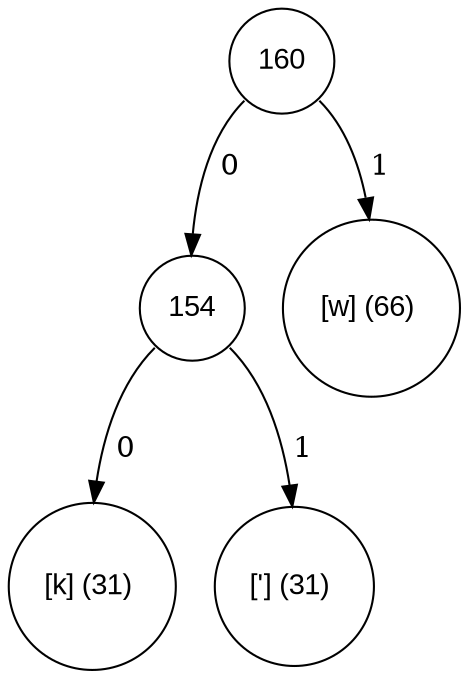 digraph tree {
	node [fontname="Arial", shape="circle", width=0.5]; 

160:se -> 119 [label = " 1"]; 
119 [label = "[w] (66) "]; 
160:sw -> 154 [label = " 0"]; 
154 [label = "154"]; 
154:se -> 39 [label = " 1"]; 
39 [label = "['] (31) "]; 
154:sw -> 107 [label = " 0"]; 
107 [label = "[k] (31) "]; 
}
